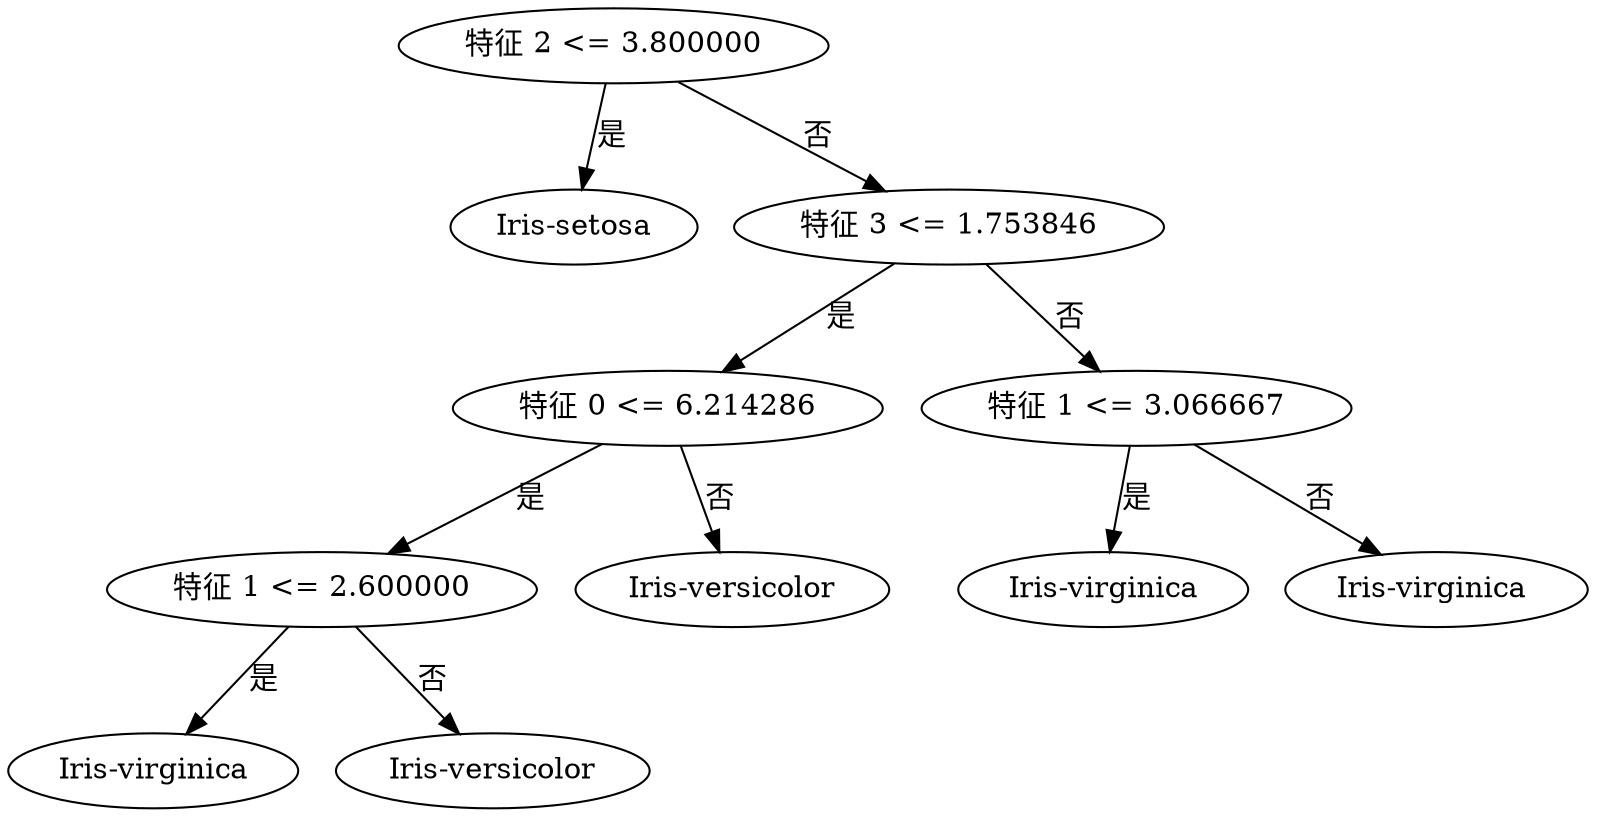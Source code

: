 digraph DecisionTree {
    node0 [label="特征 2 <= 3.800000"];
    node1 [label="Iris-setosa"];
    node0 -> node1 [label="是"];
    node2 [label="特征 3 <= 1.753846"];
    node3 [label="特征 0 <= 6.214286"];
    node4 [label="特征 1 <= 2.600000"];
    node5 [label="Iris-virginica"];
    node4 -> node5 [label="是"];
    node6 [label="Iris-versicolor"];
    node4 -> node6 [label="否"];
    node3 -> node4 [label="是"];
    node7 [label="Iris-versicolor"];
    node3 -> node7 [label="否"];
    node2 -> node3 [label="是"];
    node8 [label="特征 1 <= 3.066667"];
    node9 [label="Iris-virginica"];
    node8 -> node9 [label="是"];
    node10 [label="Iris-virginica "];
    node8 -> node10 [label="否"];
    node2 -> node8 [label="否"];
    node0 -> node2 [label="否"];
}
